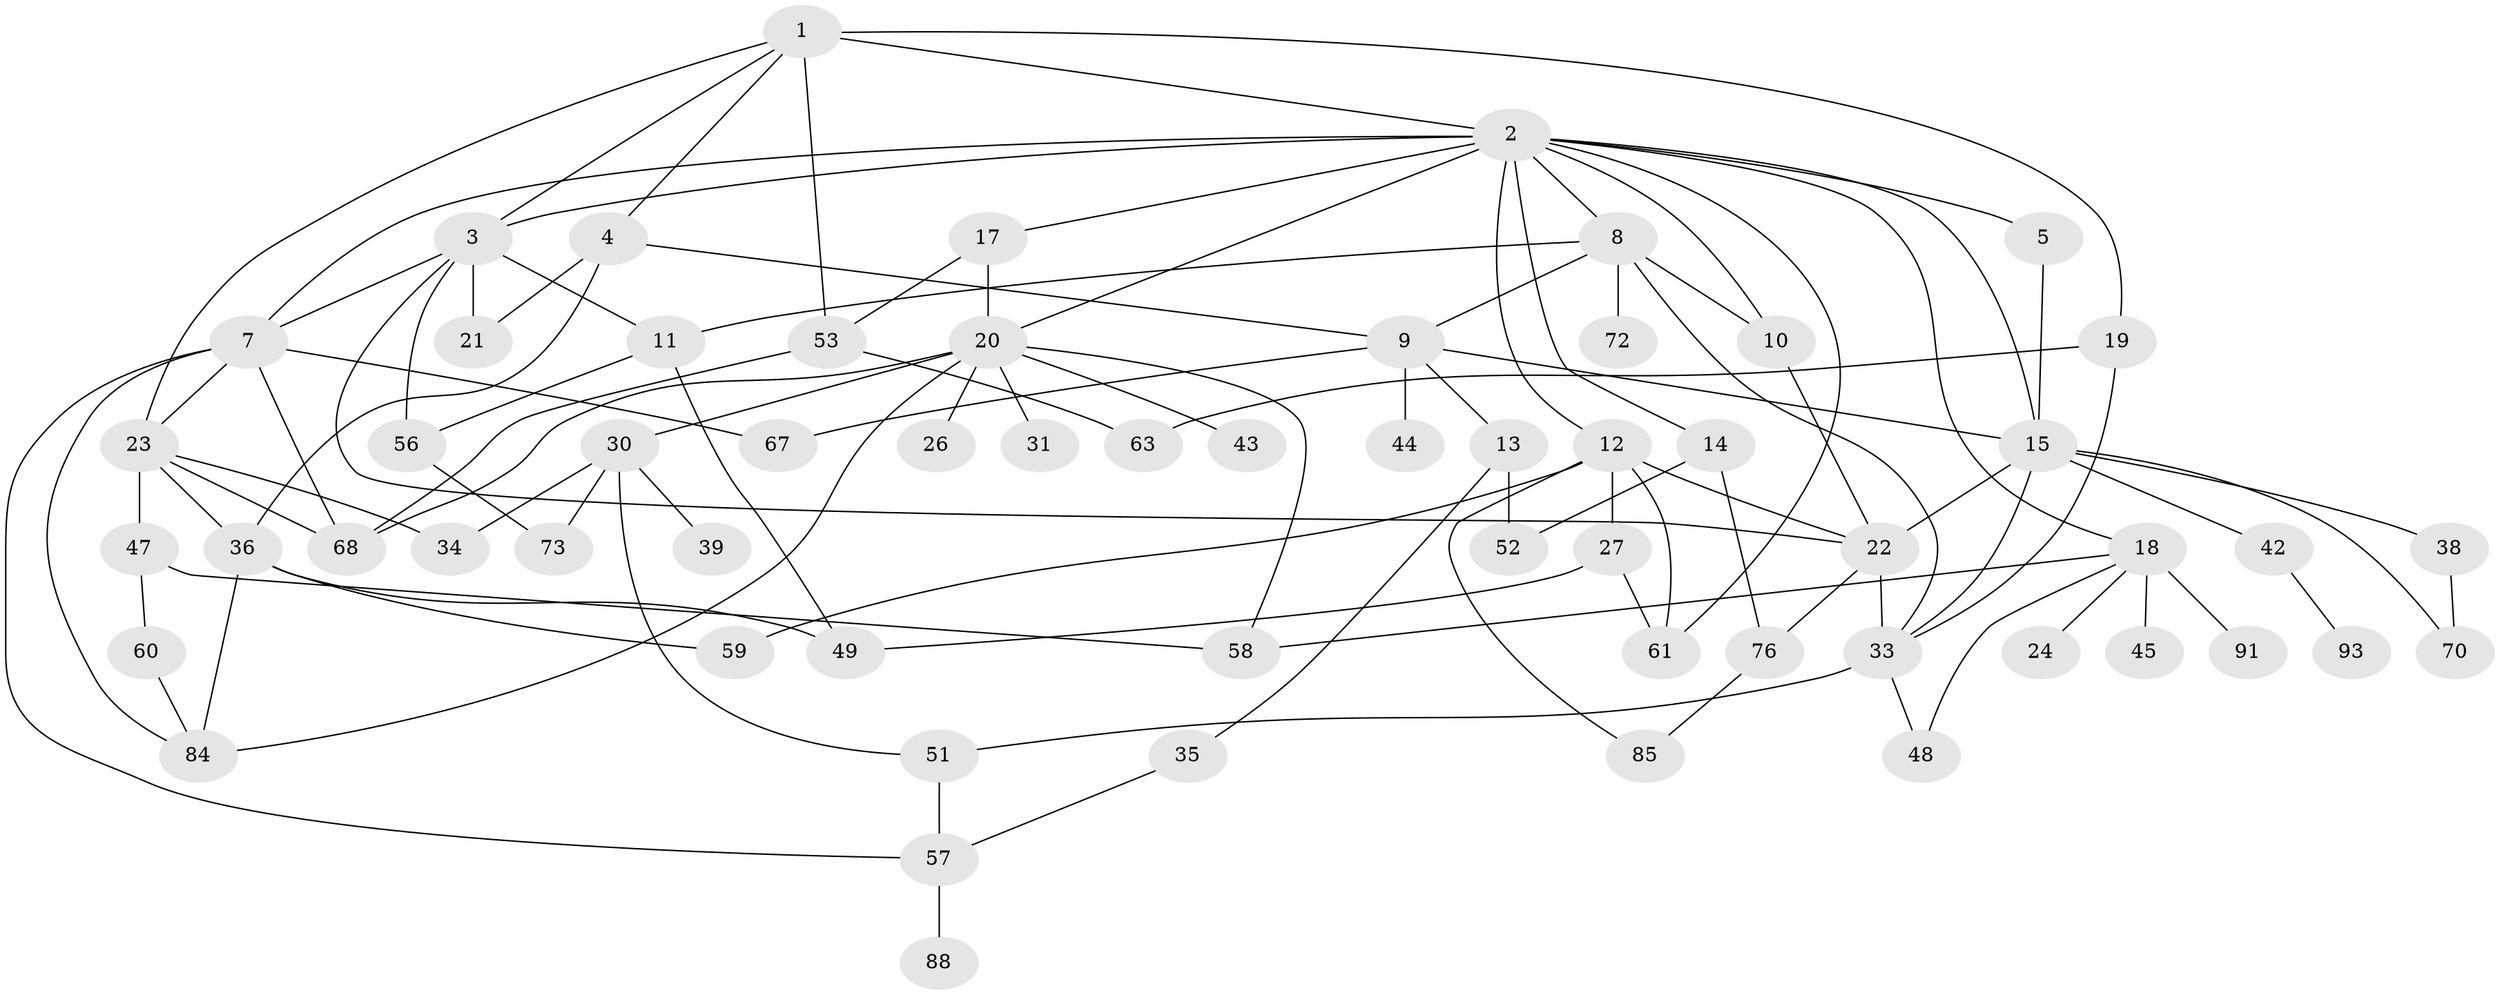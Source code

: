 // Generated by graph-tools (version 1.1) at 2025/23/03/03/25 07:23:31]
// undirected, 60 vertices, 103 edges
graph export_dot {
graph [start="1"]
  node [color=gray90,style=filled];
  1;
  2 [super="+6"];
  3 [super="+74"];
  4;
  5;
  7 [super="+16"];
  8 [super="+28"];
  9;
  10 [super="+62"];
  11 [super="+40"];
  12 [super="+55"];
  13 [super="+54"];
  14;
  15 [super="+37"];
  17 [super="+94"];
  18 [super="+71"];
  19 [super="+75"];
  20 [super="+25"];
  21 [super="+50"];
  22 [super="+29"];
  23 [super="+32"];
  24;
  26 [super="+66"];
  27;
  30 [super="+90"];
  31;
  33 [super="+82"];
  34 [super="+46"];
  35;
  36 [super="+41"];
  38 [super="+78"];
  39;
  42 [super="+77"];
  43;
  44 [super="+65"];
  45;
  47 [super="+69"];
  48 [super="+89"];
  49 [super="+86"];
  51;
  52 [super="+87"];
  53 [super="+64"];
  56 [super="+83"];
  57 [super="+81"];
  58 [super="+79"];
  59;
  60;
  61 [super="+80"];
  63;
  67;
  68;
  70;
  72;
  73;
  76;
  84 [super="+92"];
  85;
  88;
  91;
  93;
  1 -- 2;
  1 -- 4;
  1 -- 19;
  1 -- 23;
  1 -- 3;
  1 -- 53;
  2 -- 3;
  2 -- 5;
  2 -- 10;
  2 -- 12 [weight=2];
  2 -- 15;
  2 -- 17;
  2 -- 61;
  2 -- 18;
  2 -- 20;
  2 -- 7;
  2 -- 8;
  2 -- 14;
  3 -- 7;
  3 -- 11;
  3 -- 21;
  3 -- 56;
  3 -- 22;
  4 -- 9;
  4 -- 21;
  4 -- 36;
  5 -- 15;
  7 -- 68;
  7 -- 67;
  7 -- 84;
  7 -- 23;
  7 -- 57;
  8 -- 72;
  8 -- 33;
  8 -- 10;
  8 -- 9;
  8 -- 11;
  9 -- 13;
  9 -- 44;
  9 -- 67;
  9 -- 15;
  10 -- 22;
  11 -- 49;
  11 -- 56;
  12 -- 27;
  12 -- 59;
  12 -- 85;
  12 -- 22;
  12 -- 61;
  13 -- 35;
  13 -- 52;
  14 -- 76;
  14 -- 52;
  15 -- 42;
  15 -- 70;
  15 -- 22;
  15 -- 33;
  15 -- 38;
  17 -- 20;
  17 -- 53;
  18 -- 24;
  18 -- 45;
  18 -- 48;
  18 -- 91;
  18 -- 58;
  19 -- 63;
  19 -- 33;
  20 -- 26;
  20 -- 31;
  20 -- 43;
  20 -- 68;
  20 -- 58;
  20 -- 30;
  20 -- 84;
  22 -- 33;
  22 -- 76;
  23 -- 36;
  23 -- 34;
  23 -- 68;
  23 -- 47;
  27 -- 49;
  27 -- 61;
  30 -- 39;
  30 -- 73;
  30 -- 34;
  30 -- 51;
  33 -- 48;
  33 -- 51;
  35 -- 57;
  36 -- 49;
  36 -- 59;
  36 -- 84;
  38 -- 70;
  42 -- 93;
  47 -- 58;
  47 -- 60;
  51 -- 57;
  53 -- 68;
  53 -- 63;
  56 -- 73;
  57 -- 88;
  60 -- 84;
  76 -- 85;
}
